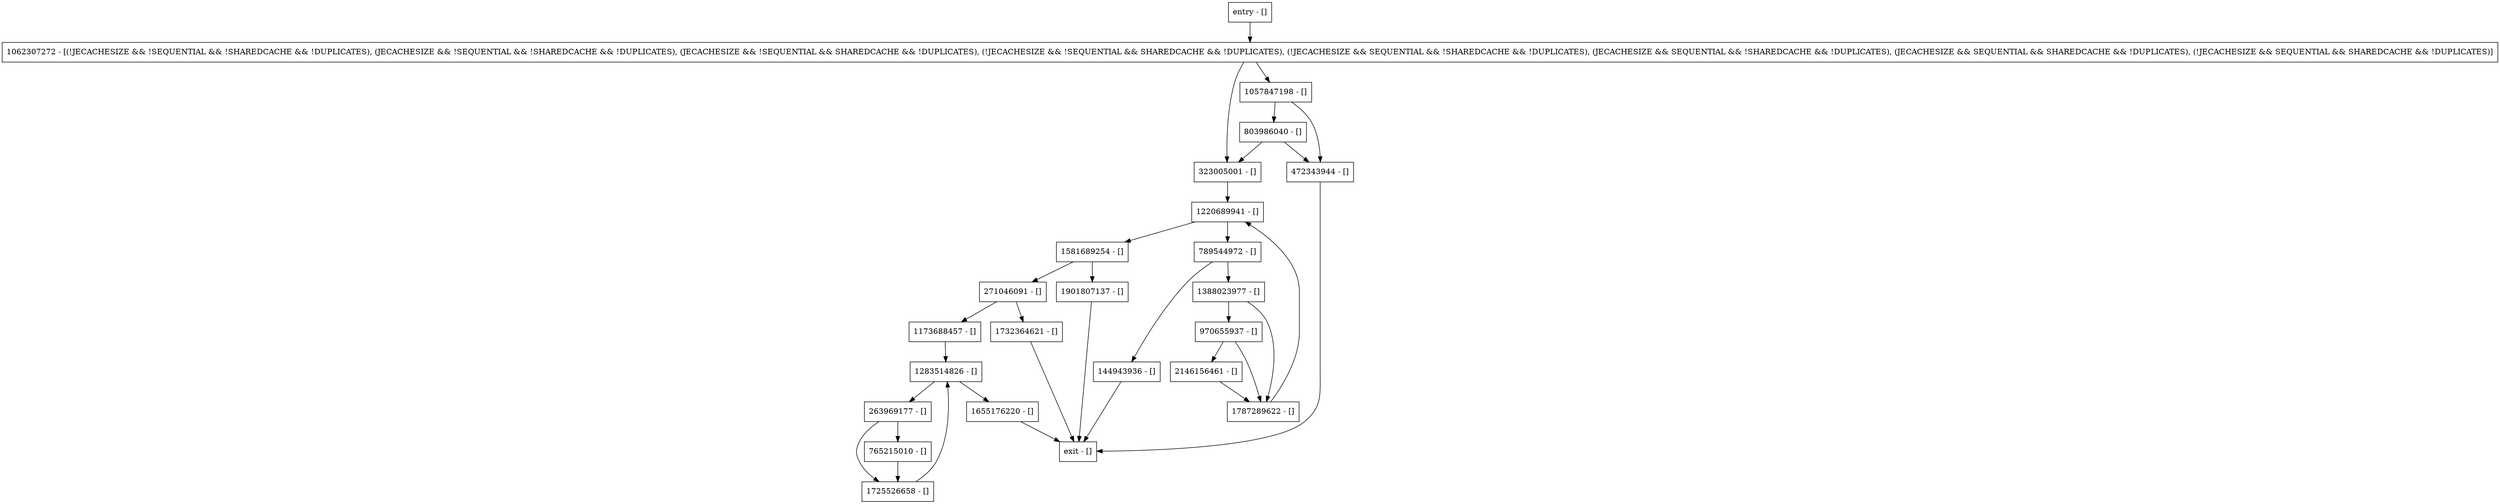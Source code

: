 digraph set {
node [shape=record];
144943936 [label="144943936 - []"];
1732364621 [label="1732364621 - []"];
1283514826 [label="1283514826 - []"];
1057847198 [label="1057847198 - []"];
271046091 [label="271046091 - []"];
803986040 [label="803986040 - []"];
765215010 [label="765215010 - []"];
263969177 [label="263969177 - []"];
1220689941 [label="1220689941 - []"];
1725526658 [label="1725526658 - []"];
1655176220 [label="1655176220 - []"];
1173688457 [label="1173688457 - []"];
970655937 [label="970655937 - []"];
789544972 [label="789544972 - []"];
472343944 [label="472343944 - []"];
323005001 [label="323005001 - []"];
entry [label="entry - []"];
exit [label="exit - []"];
1062307272 [label="1062307272 - [(!JECACHESIZE && !SEQUENTIAL && !SHAREDCACHE && !DUPLICATES), (JECACHESIZE && !SEQUENTIAL && !SHAREDCACHE && !DUPLICATES), (JECACHESIZE && !SEQUENTIAL && SHAREDCACHE && !DUPLICATES), (!JECACHESIZE && !SEQUENTIAL && SHAREDCACHE && !DUPLICATES), (!JECACHESIZE && SEQUENTIAL && !SHAREDCACHE && !DUPLICATES), (JECACHESIZE && SEQUENTIAL && !SHAREDCACHE && !DUPLICATES), (JECACHESIZE && SEQUENTIAL && SHAREDCACHE && !DUPLICATES), (!JECACHESIZE && SEQUENTIAL && SHAREDCACHE && !DUPLICATES)]"];
1581689254 [label="1581689254 - []"];
1787289622 [label="1787289622 - []"];
1388023977 [label="1388023977 - []"];
1901807137 [label="1901807137 - []"];
2146156461 [label="2146156461 - []"];
entry;
exit;
144943936 -> exit;
1732364621 -> exit;
1283514826 -> 1655176220;
1283514826 -> 263969177;
1057847198 -> 803986040;
1057847198 -> 472343944;
271046091 -> 1173688457;
271046091 -> 1732364621;
803986040 -> 323005001;
803986040 -> 472343944;
765215010 -> 1725526658;
263969177 -> 765215010;
263969177 -> 1725526658;
1220689941 -> 1581689254;
1220689941 -> 789544972;
1725526658 -> 1283514826;
1655176220 -> exit;
1173688457 -> 1283514826;
970655937 -> 1787289622;
970655937 -> 2146156461;
789544972 -> 144943936;
789544972 -> 1388023977;
472343944 -> exit;
323005001 -> 1220689941;
entry -> 1062307272;
1062307272 -> 323005001;
1062307272 -> 1057847198;
1581689254 -> 271046091;
1581689254 -> 1901807137;
1787289622 -> 1220689941;
1388023977 -> 1787289622;
1388023977 -> 970655937;
1901807137 -> exit;
2146156461 -> 1787289622;
}
